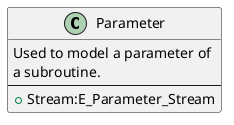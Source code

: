 @startuml

class Parameter
{
  Used to model a parameter of
  a subroutine.
  --
  + Stream:E_Parameter_Stream
}

@enduml